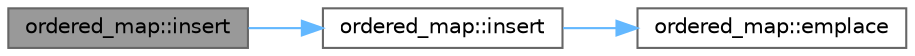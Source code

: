 digraph "ordered_map::insert"
{
 // INTERACTIVE_SVG=YES
 // LATEX_PDF_SIZE
  bgcolor="transparent";
  edge [fontname=Helvetica,fontsize=10,labelfontname=Helvetica,labelfontsize=10];
  node [fontname=Helvetica,fontsize=10,shape=box,height=0.2,width=0.4];
  rankdir="LR";
  Node1 [id="Node000001",label="ordered_map::insert",height=0.2,width=0.4,color="gray40", fillcolor="grey60", style="filled", fontcolor="black",tooltip=" "];
  Node1 -> Node2 [id="edge1_Node000001_Node000002",color="steelblue1",style="solid",tooltip=" "];
  Node2 [id="Node000002",label="ordered_map::insert",height=0.2,width=0.4,color="grey40", fillcolor="white", style="filled",URL="$structordered__map.html#a1df7da27bb3596044089f9a074a8f6d2",tooltip=" "];
  Node2 -> Node3 [id="edge2_Node000002_Node000003",color="steelblue1",style="solid",tooltip=" "];
  Node3 [id="Node000003",label="ordered_map::emplace",height=0.2,width=0.4,color="grey40", fillcolor="white", style="filled",URL="$structordered__map.html#af10e949a24c4732fd00cb562f2100bf2",tooltip=" "];
}
